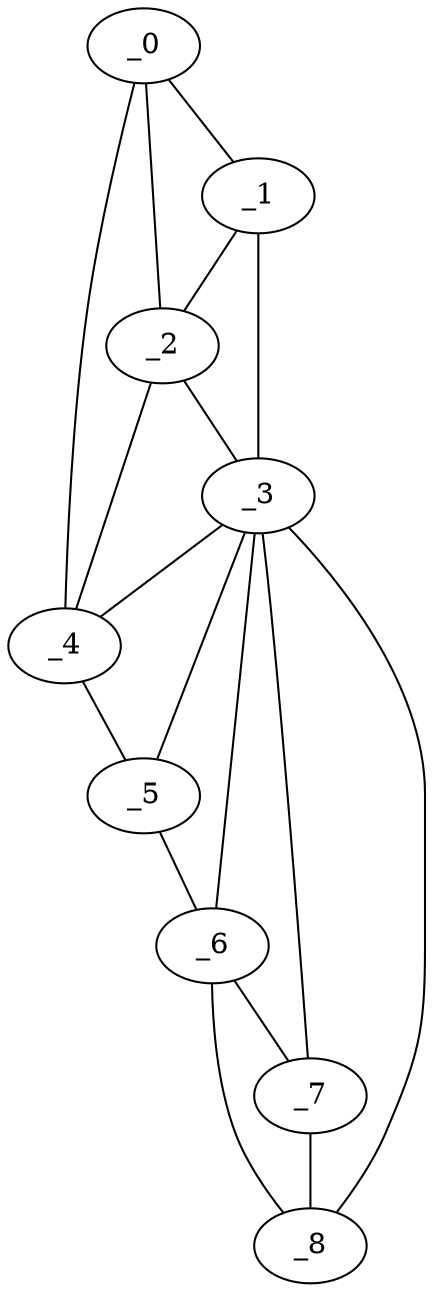 graph "obj94__165.gxl" {
	_0	 [x=46,
		y=41];
	_1	 [x=51,
		y=40];
	_0 -- _1	 [valence=1];
	_2	 [x=57,
		y=44];
	_0 -- _2	 [valence=2];
	_4	 [x=65,
		y=81];
	_0 -- _4	 [valence=1];
	_1 -- _2	 [valence=2];
	_3	 [x=65,
		y=46];
	_1 -- _3	 [valence=1];
	_2 -- _3	 [valence=2];
	_2 -- _4	 [valence=2];
	_3 -- _4	 [valence=1];
	_5	 [x=68,
		y=81];
	_3 -- _5	 [valence=1];
	_6	 [x=78,
		y=77];
	_3 -- _6	 [valence=2];
	_7	 [x=84,
		y=74];
	_3 -- _7	 [valence=2];
	_8	 [x=98,
		y=68];
	_3 -- _8	 [valence=1];
	_4 -- _5	 [valence=1];
	_5 -- _6	 [valence=1];
	_6 -- _7	 [valence=1];
	_6 -- _8	 [valence=1];
	_7 -- _8	 [valence=2];
}
